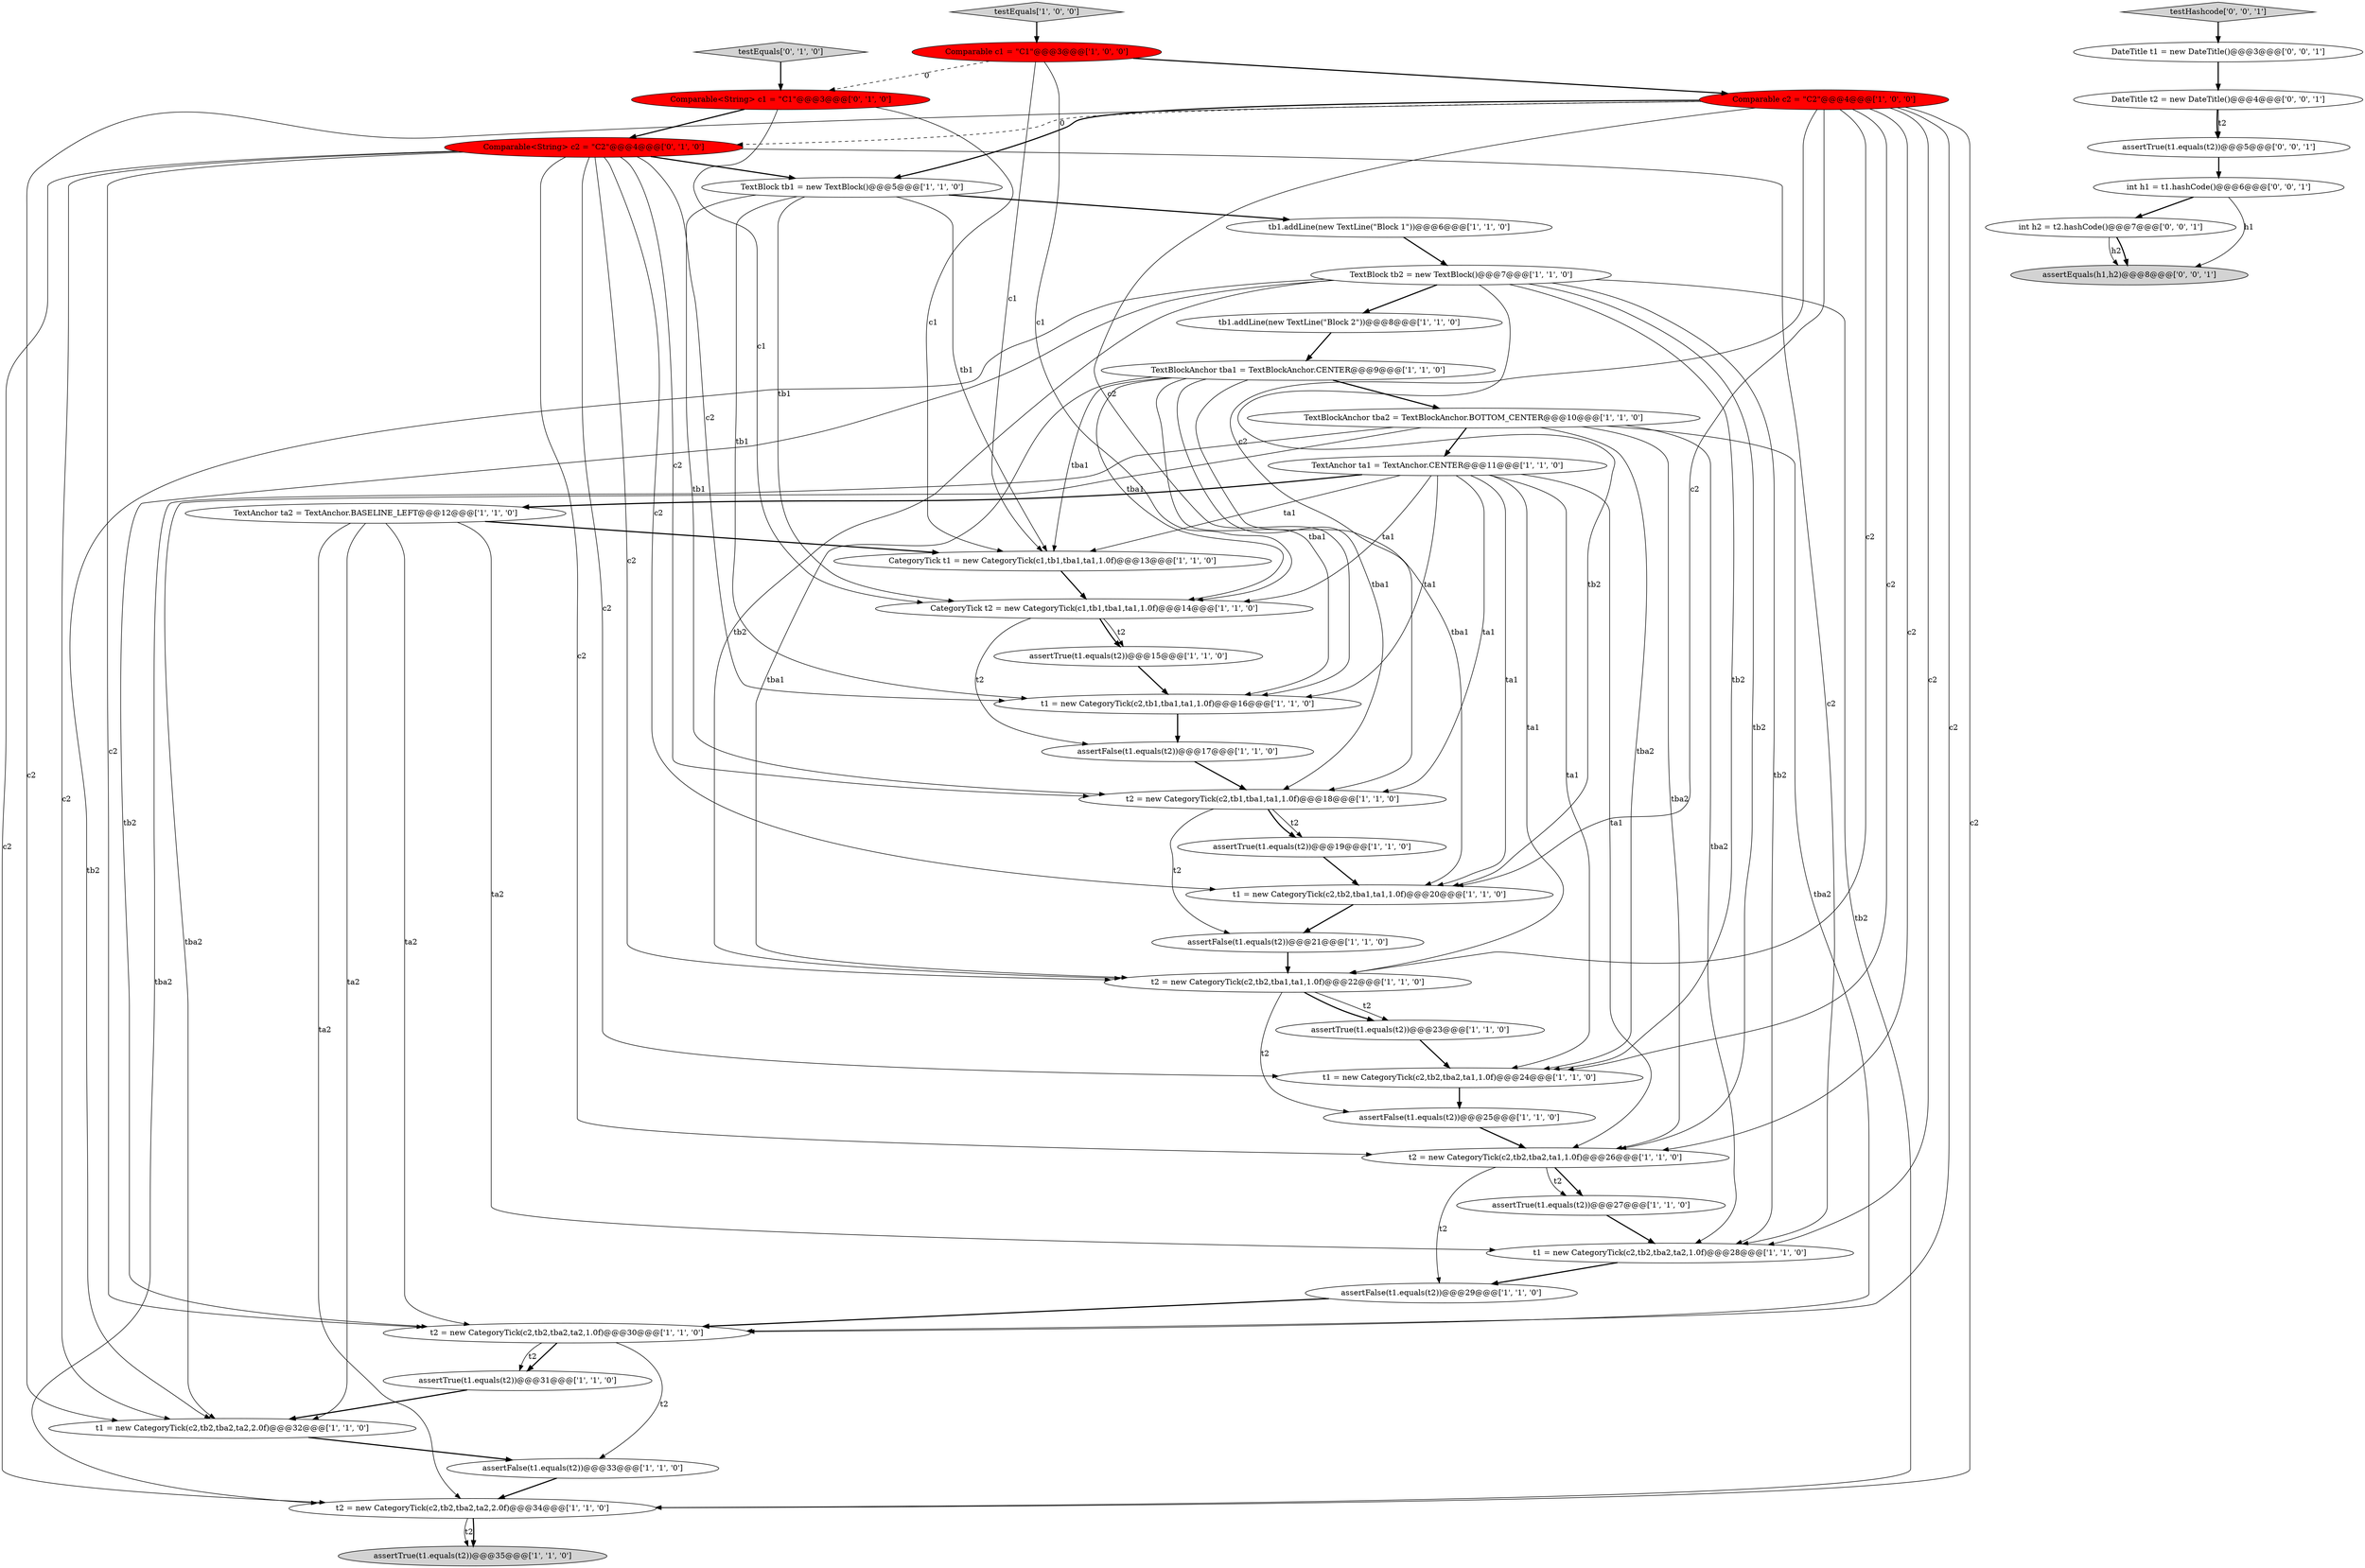 digraph {
12 [style = filled, label = "assertFalse(t1.equals(t2))@@@29@@@['1', '1', '0']", fillcolor = white, shape = ellipse image = "AAA0AAABBB1BBB"];
5 [style = filled, label = "t2 = new CategoryTick(c2,tb1,tba1,ta1,1.0f)@@@18@@@['1', '1', '0']", fillcolor = white, shape = ellipse image = "AAA0AAABBB1BBB"];
1 [style = filled, label = "tb1.addLine(new TextLine(\"Block 2\"))@@@8@@@['1', '1', '0']", fillcolor = white, shape = ellipse image = "AAA0AAABBB1BBB"];
10 [style = filled, label = "TextAnchor ta1 = TextAnchor.CENTER@@@11@@@['1', '1', '0']", fillcolor = white, shape = ellipse image = "AAA0AAABBB1BBB"];
29 [style = filled, label = "TextBlockAnchor tba1 = TextBlockAnchor.CENTER@@@9@@@['1', '1', '0']", fillcolor = white, shape = ellipse image = "AAA0AAABBB1BBB"];
42 [style = filled, label = "DateTitle t2 = new DateTitle()@@@4@@@['0', '0', '1']", fillcolor = white, shape = ellipse image = "AAA0AAABBB3BBB"];
23 [style = filled, label = "assertFalse(t1.equals(t2))@@@33@@@['1', '1', '0']", fillcolor = white, shape = ellipse image = "AAA0AAABBB1BBB"];
31 [style = filled, label = "assertTrue(t1.equals(t2))@@@15@@@['1', '1', '0']", fillcolor = white, shape = ellipse image = "AAA0AAABBB1BBB"];
22 [style = filled, label = "TextBlock tb2 = new TextBlock()@@@7@@@['1', '1', '0']", fillcolor = white, shape = ellipse image = "AAA0AAABBB1BBB"];
16 [style = filled, label = "t2 = new CategoryTick(c2,tb2,tba2,ta2,2.0f)@@@34@@@['1', '1', '0']", fillcolor = white, shape = ellipse image = "AAA0AAABBB1BBB"];
27 [style = filled, label = "assertFalse(t1.equals(t2))@@@25@@@['1', '1', '0']", fillcolor = white, shape = ellipse image = "AAA0AAABBB1BBB"];
35 [style = filled, label = "Comparable<String> c1 = \"C1\"@@@3@@@['0', '1', '0']", fillcolor = red, shape = ellipse image = "AAA1AAABBB2BBB"];
41 [style = filled, label = "DateTitle t1 = new DateTitle()@@@3@@@['0', '0', '1']", fillcolor = white, shape = ellipse image = "AAA0AAABBB3BBB"];
19 [style = filled, label = "t2 = new CategoryTick(c2,tb2,tba2,ta1,1.0f)@@@26@@@['1', '1', '0']", fillcolor = white, shape = ellipse image = "AAA0AAABBB1BBB"];
33 [style = filled, label = "assertFalse(t1.equals(t2))@@@17@@@['1', '1', '0']", fillcolor = white, shape = ellipse image = "AAA0AAABBB1BBB"];
26 [style = filled, label = "t1 = new CategoryTick(c2,tb2,tba1,ta1,1.0f)@@@20@@@['1', '1', '0']", fillcolor = white, shape = ellipse image = "AAA0AAABBB1BBB"];
11 [style = filled, label = "assertTrue(t1.equals(t2))@@@31@@@['1', '1', '0']", fillcolor = white, shape = ellipse image = "AAA0AAABBB1BBB"];
40 [style = filled, label = "int h2 = t2.hashCode()@@@7@@@['0', '0', '1']", fillcolor = white, shape = ellipse image = "AAA0AAABBB3BBB"];
14 [style = filled, label = "t2 = new CategoryTick(c2,tb2,tba1,ta1,1.0f)@@@22@@@['1', '1', '0']", fillcolor = white, shape = ellipse image = "AAA0AAABBB1BBB"];
13 [style = filled, label = "assertTrue(t1.equals(t2))@@@19@@@['1', '1', '0']", fillcolor = white, shape = ellipse image = "AAA0AAABBB1BBB"];
2 [style = filled, label = "CategoryTick t2 = new CategoryTick(c1,tb1,tba1,ta1,1.0f)@@@14@@@['1', '1', '0']", fillcolor = white, shape = ellipse image = "AAA0AAABBB1BBB"];
43 [style = filled, label = "assertTrue(t1.equals(t2))@@@5@@@['0', '0', '1']", fillcolor = white, shape = ellipse image = "AAA0AAABBB3BBB"];
24 [style = filled, label = "Comparable c1 = \"C1\"@@@3@@@['1', '0', '0']", fillcolor = red, shape = ellipse image = "AAA1AAABBB1BBB"];
0 [style = filled, label = "TextBlock tb1 = new TextBlock()@@@5@@@['1', '1', '0']", fillcolor = white, shape = ellipse image = "AAA0AAABBB1BBB"];
17 [style = filled, label = "t1 = new CategoryTick(c2,tb2,tba2,ta2,2.0f)@@@32@@@['1', '1', '0']", fillcolor = white, shape = ellipse image = "AAA0AAABBB1BBB"];
21 [style = filled, label = "CategoryTick t1 = new CategoryTick(c1,tb1,tba1,ta1,1.0f)@@@13@@@['1', '1', '0']", fillcolor = white, shape = ellipse image = "AAA0AAABBB1BBB"];
25 [style = filled, label = "TextBlockAnchor tba2 = TextBlockAnchor.BOTTOM_CENTER@@@10@@@['1', '1', '0']", fillcolor = white, shape = ellipse image = "AAA0AAABBB1BBB"];
3 [style = filled, label = "testEquals['1', '0', '0']", fillcolor = lightgray, shape = diamond image = "AAA0AAABBB1BBB"];
34 [style = filled, label = "Comparable<String> c2 = \"C2\"@@@4@@@['0', '1', '0']", fillcolor = red, shape = ellipse image = "AAA1AAABBB2BBB"];
7 [style = filled, label = "t1 = new CategoryTick(c2,tb2,tba2,ta1,1.0f)@@@24@@@['1', '1', '0']", fillcolor = white, shape = ellipse image = "AAA0AAABBB1BBB"];
9 [style = filled, label = "t1 = new CategoryTick(c2,tb2,tba2,ta2,1.0f)@@@28@@@['1', '1', '0']", fillcolor = white, shape = ellipse image = "AAA0AAABBB1BBB"];
15 [style = filled, label = "assertTrue(t1.equals(t2))@@@27@@@['1', '1', '0']", fillcolor = white, shape = ellipse image = "AAA0AAABBB1BBB"];
6 [style = filled, label = "assertFalse(t1.equals(t2))@@@21@@@['1', '1', '0']", fillcolor = white, shape = ellipse image = "AAA0AAABBB1BBB"];
39 [style = filled, label = "testHashcode['0', '0', '1']", fillcolor = lightgray, shape = diamond image = "AAA0AAABBB3BBB"];
37 [style = filled, label = "int h1 = t1.hashCode()@@@6@@@['0', '0', '1']", fillcolor = white, shape = ellipse image = "AAA0AAABBB3BBB"];
30 [style = filled, label = "assertTrue(t1.equals(t2))@@@23@@@['1', '1', '0']", fillcolor = white, shape = ellipse image = "AAA0AAABBB1BBB"];
32 [style = filled, label = "t2 = new CategoryTick(c2,tb2,tba2,ta2,1.0f)@@@30@@@['1', '1', '0']", fillcolor = white, shape = ellipse image = "AAA0AAABBB1BBB"];
28 [style = filled, label = "tb1.addLine(new TextLine(\"Block 1\"))@@@6@@@['1', '1', '0']", fillcolor = white, shape = ellipse image = "AAA0AAABBB1BBB"];
4 [style = filled, label = "t1 = new CategoryTick(c2,tb1,tba1,ta1,1.0f)@@@16@@@['1', '1', '0']", fillcolor = white, shape = ellipse image = "AAA0AAABBB1BBB"];
36 [style = filled, label = "testEquals['0', '1', '0']", fillcolor = lightgray, shape = diamond image = "AAA0AAABBB2BBB"];
8 [style = filled, label = "TextAnchor ta2 = TextAnchor.BASELINE_LEFT@@@12@@@['1', '1', '0']", fillcolor = white, shape = ellipse image = "AAA0AAABBB1BBB"];
20 [style = filled, label = "assertTrue(t1.equals(t2))@@@35@@@['1', '1', '0']", fillcolor = lightgray, shape = ellipse image = "AAA0AAABBB1BBB"];
18 [style = filled, label = "Comparable c2 = \"C2\"@@@4@@@['1', '0', '0']", fillcolor = red, shape = ellipse image = "AAA1AAABBB1BBB"];
38 [style = filled, label = "assertEquals(h1,h2)@@@8@@@['0', '0', '1']", fillcolor = lightgray, shape = ellipse image = "AAA0AAABBB3BBB"];
2->33 [style = solid, label="t2"];
8->32 [style = solid, label="ta2"];
40->38 [style = solid, label="h2"];
3->24 [style = bold, label=""];
34->7 [style = solid, label="c2"];
18->9 [style = solid, label="c2"];
40->38 [style = bold, label=""];
16->20 [style = solid, label="t2"];
10->2 [style = solid, label="ta1"];
21->2 [style = bold, label=""];
8->17 [style = solid, label="ta2"];
14->30 [style = solid, label="t2"];
10->8 [style = bold, label=""];
32->23 [style = solid, label="t2"];
8->9 [style = solid, label="ta2"];
25->10 [style = bold, label=""];
5->6 [style = solid, label="t2"];
27->19 [style = bold, label=""];
34->16 [style = solid, label="c2"];
19->15 [style = bold, label=""];
34->9 [style = solid, label="c2"];
32->11 [style = bold, label=""];
18->0 [style = bold, label=""];
2->31 [style = bold, label=""];
10->26 [style = solid, label="ta1"];
10->4 [style = solid, label="ta1"];
25->9 [style = solid, label="tba2"];
10->5 [style = solid, label="ta1"];
29->14 [style = solid, label="tba1"];
10->14 [style = solid, label="ta1"];
14->30 [style = bold, label=""];
29->2 [style = solid, label="tba1"];
24->2 [style = solid, label="c1"];
18->7 [style = solid, label="c2"];
24->21 [style = solid, label="c1"];
19->15 [style = solid, label="t2"];
31->4 [style = bold, label=""];
34->4 [style = solid, label="c2"];
26->6 [style = bold, label=""];
32->11 [style = solid, label="t2"];
24->18 [style = bold, label=""];
29->26 [style = solid, label="tba1"];
34->0 [style = bold, label=""];
18->32 [style = solid, label="c2"];
22->7 [style = solid, label="tb2"];
34->14 [style = solid, label="c2"];
29->5 [style = solid, label="tba1"];
34->32 [style = solid, label="c2"];
18->5 [style = solid, label="c2"];
15->9 [style = bold, label=""];
30->7 [style = bold, label=""];
29->4 [style = solid, label="tba1"];
0->21 [style = solid, label="tb1"];
37->38 [style = solid, label="h1"];
11->17 [style = bold, label=""];
39->41 [style = bold, label=""];
5->13 [style = solid, label="t2"];
34->5 [style = solid, label="c2"];
34->19 [style = solid, label="c2"];
36->35 [style = bold, label=""];
35->34 [style = bold, label=""];
25->7 [style = solid, label="tba2"];
16->20 [style = bold, label=""];
18->17 [style = solid, label="c2"];
22->14 [style = solid, label="tb2"];
14->27 [style = solid, label="t2"];
18->26 [style = solid, label="c2"];
34->26 [style = solid, label="c2"];
19->12 [style = solid, label="t2"];
10->21 [style = solid, label="ta1"];
12->32 [style = bold, label=""];
25->16 [style = solid, label="tba2"];
22->17 [style = solid, label="tb2"];
33->5 [style = bold, label=""];
18->19 [style = solid, label="c2"];
4->33 [style = bold, label=""];
17->23 [style = bold, label=""];
22->32 [style = solid, label="tb2"];
18->34 [style = dashed, label="0"];
25->32 [style = solid, label="tba2"];
34->17 [style = solid, label="c2"];
13->26 [style = bold, label=""];
5->13 [style = bold, label=""];
29->21 [style = solid, label="tba1"];
2->31 [style = solid, label="t2"];
9->12 [style = bold, label=""];
22->1 [style = bold, label=""];
1->29 [style = bold, label=""];
22->9 [style = solid, label="tb2"];
28->22 [style = bold, label=""];
23->16 [style = bold, label=""];
42->43 [style = bold, label=""];
35->2 [style = solid, label="c1"];
18->4 [style = solid, label="c2"];
35->21 [style = solid, label="c1"];
29->25 [style = bold, label=""];
25->17 [style = solid, label="tba2"];
43->37 [style = bold, label=""];
22->19 [style = solid, label="tb2"];
18->14 [style = solid, label="c2"];
22->16 [style = solid, label="tb2"];
6->14 [style = bold, label=""];
0->5 [style = solid, label="tb1"];
22->26 [style = solid, label="tb2"];
0->4 [style = solid, label="tb1"];
42->43 [style = solid, label="t2"];
24->35 [style = dashed, label="0"];
18->16 [style = solid, label="c2"];
7->27 [style = bold, label=""];
8->21 [style = bold, label=""];
8->16 [style = solid, label="ta2"];
10->7 [style = solid, label="ta1"];
25->19 [style = solid, label="tba2"];
10->19 [style = solid, label="ta1"];
37->40 [style = bold, label=""];
0->28 [style = bold, label=""];
0->2 [style = solid, label="tb1"];
41->42 [style = bold, label=""];
}
